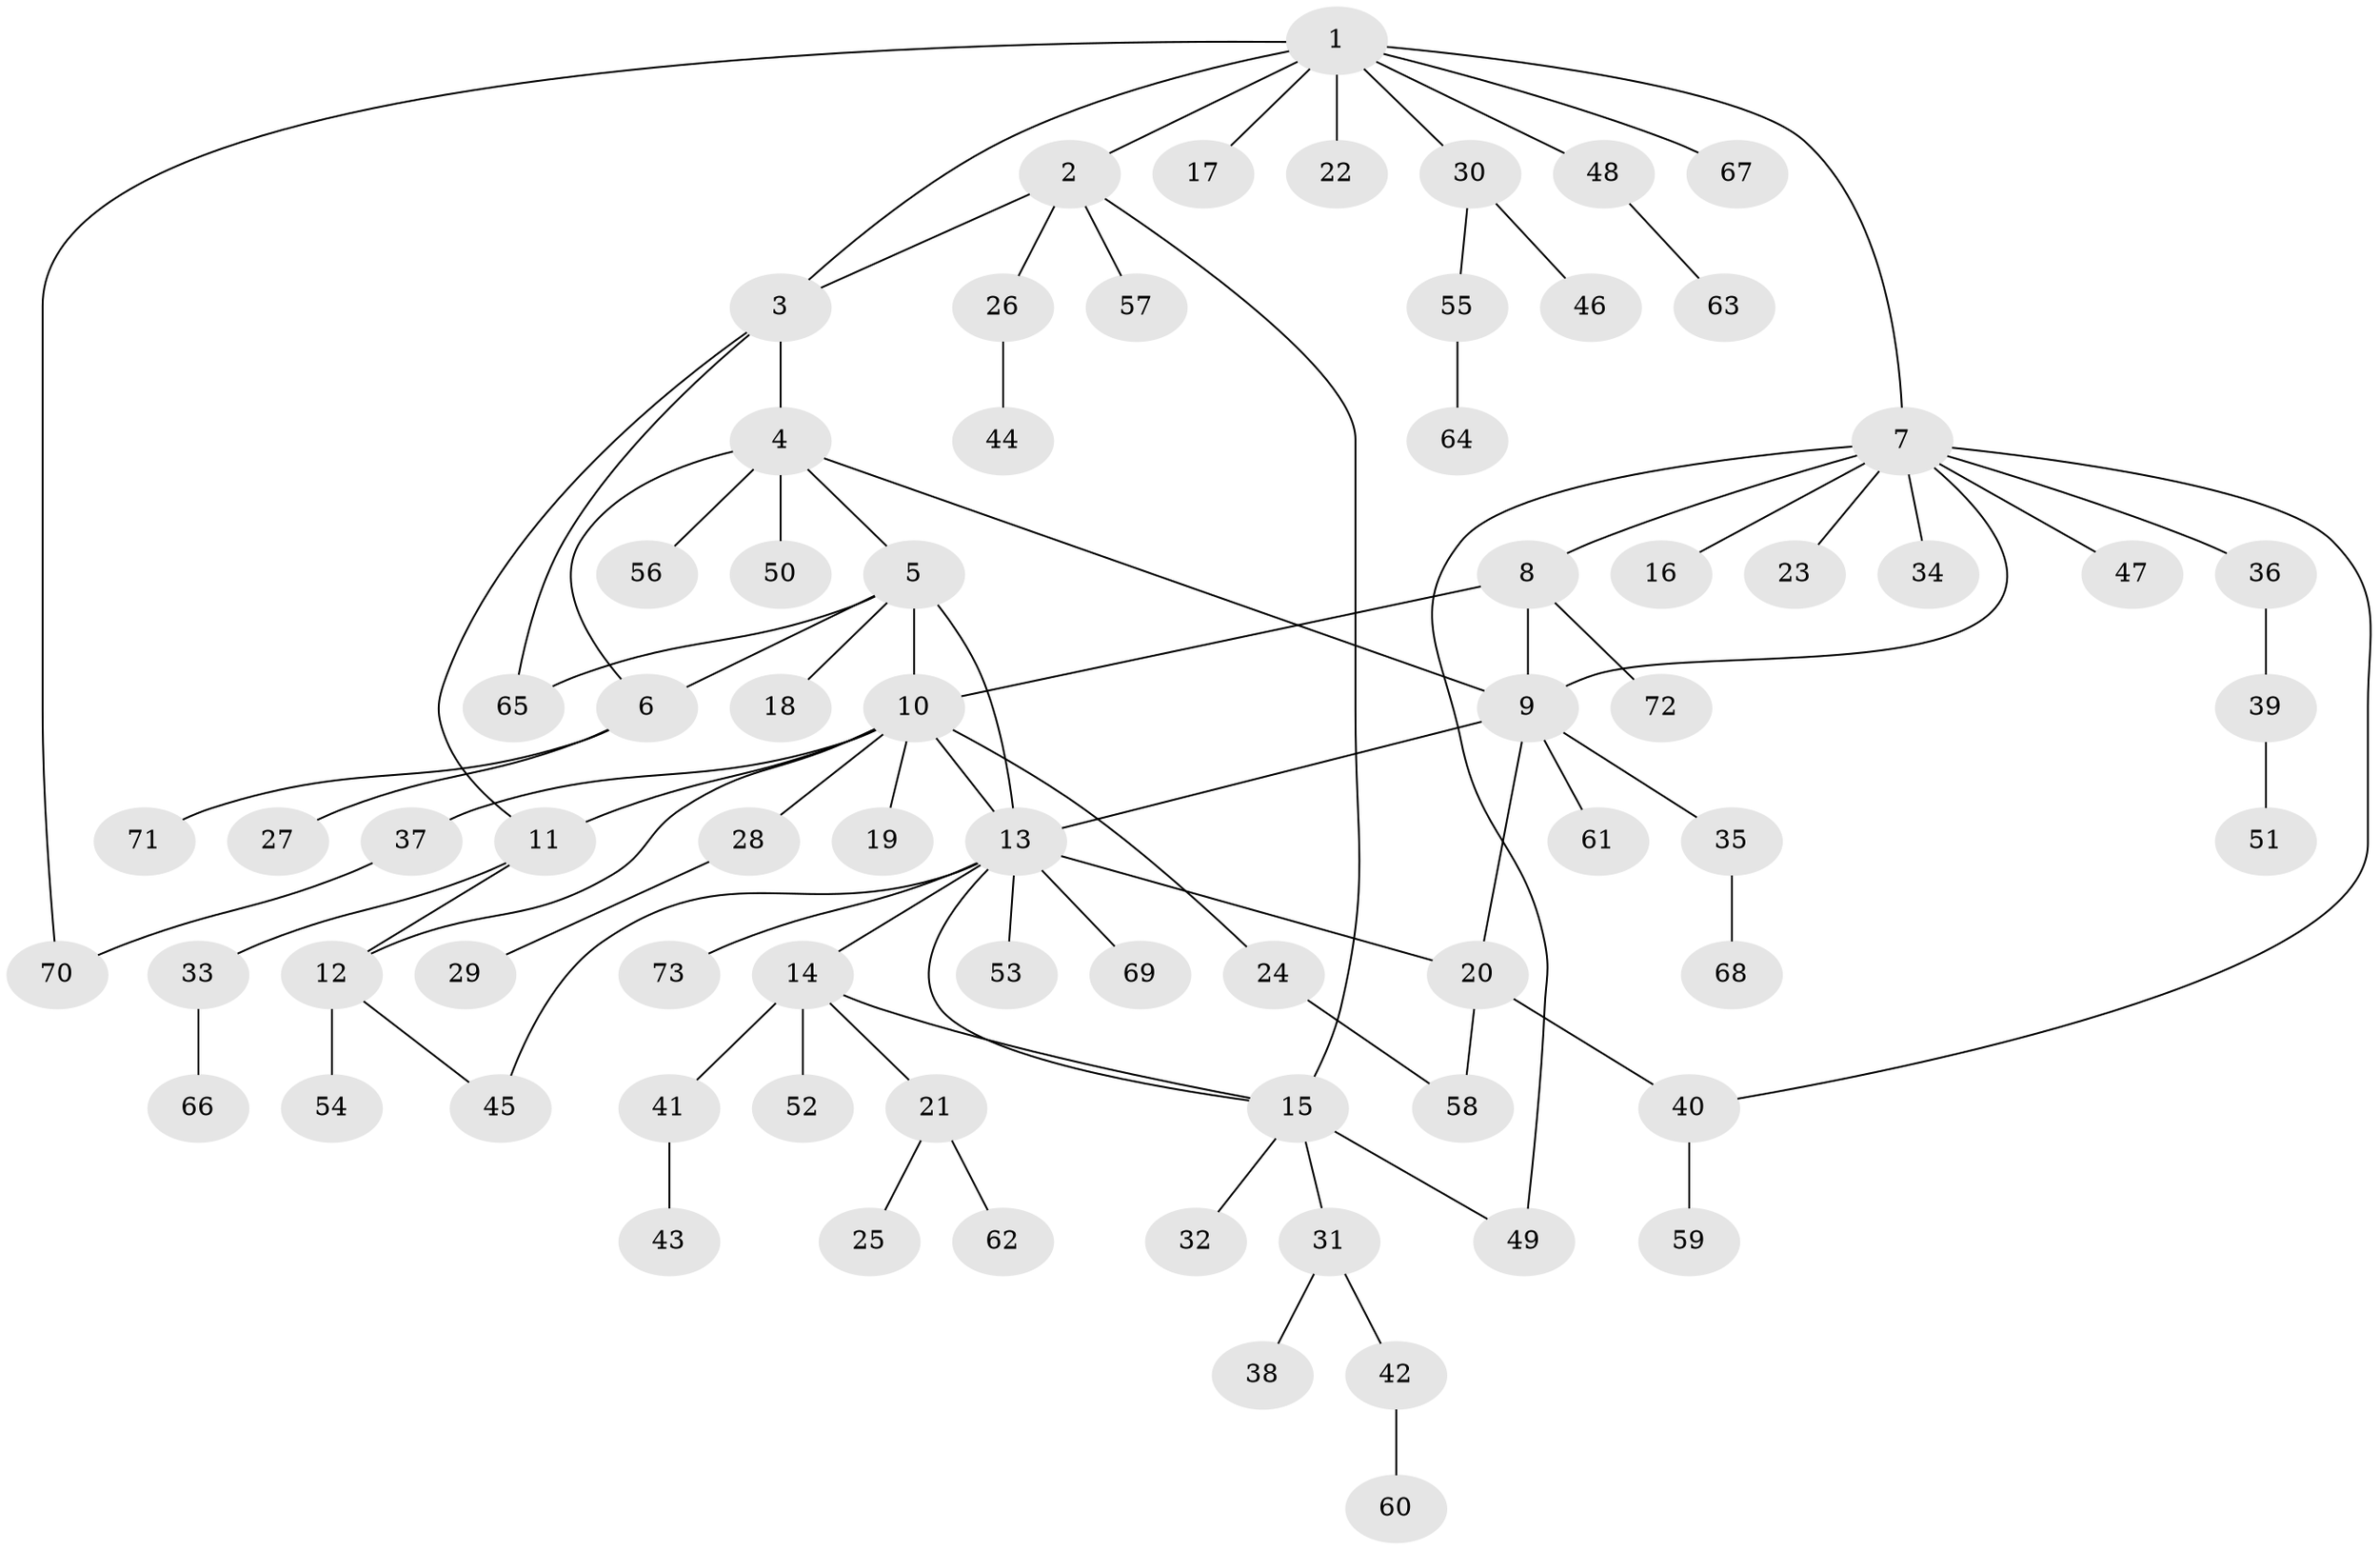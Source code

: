 // coarse degree distribution, {11: 0.02, 4: 0.08, 7: 0.04, 9: 0.02, 10: 0.02, 13: 0.02, 3: 0.04, 1: 0.58, 2: 0.18}
// Generated by graph-tools (version 1.1) at 2025/24/03/03/25 07:24:10]
// undirected, 73 vertices, 90 edges
graph export_dot {
graph [start="1"]
  node [color=gray90,style=filled];
  1;
  2;
  3;
  4;
  5;
  6;
  7;
  8;
  9;
  10;
  11;
  12;
  13;
  14;
  15;
  16;
  17;
  18;
  19;
  20;
  21;
  22;
  23;
  24;
  25;
  26;
  27;
  28;
  29;
  30;
  31;
  32;
  33;
  34;
  35;
  36;
  37;
  38;
  39;
  40;
  41;
  42;
  43;
  44;
  45;
  46;
  47;
  48;
  49;
  50;
  51;
  52;
  53;
  54;
  55;
  56;
  57;
  58;
  59;
  60;
  61;
  62;
  63;
  64;
  65;
  66;
  67;
  68;
  69;
  70;
  71;
  72;
  73;
  1 -- 2;
  1 -- 3;
  1 -- 7;
  1 -- 17;
  1 -- 22;
  1 -- 30;
  1 -- 48;
  1 -- 67;
  1 -- 70;
  2 -- 3;
  2 -- 15;
  2 -- 26;
  2 -- 57;
  3 -- 4;
  3 -- 11;
  3 -- 65;
  4 -- 5;
  4 -- 6;
  4 -- 9;
  4 -- 50;
  4 -- 56;
  5 -- 6;
  5 -- 10;
  5 -- 13;
  5 -- 18;
  5 -- 65;
  6 -- 27;
  6 -- 71;
  7 -- 8;
  7 -- 9;
  7 -- 16;
  7 -- 23;
  7 -- 34;
  7 -- 36;
  7 -- 40;
  7 -- 47;
  7 -- 49;
  8 -- 9;
  8 -- 10;
  8 -- 72;
  9 -- 13;
  9 -- 20;
  9 -- 35;
  9 -- 61;
  10 -- 11;
  10 -- 12;
  10 -- 13;
  10 -- 19;
  10 -- 24;
  10 -- 28;
  10 -- 37;
  11 -- 12;
  11 -- 33;
  12 -- 45;
  12 -- 54;
  13 -- 14;
  13 -- 15;
  13 -- 20;
  13 -- 45;
  13 -- 53;
  13 -- 69;
  13 -- 73;
  14 -- 15;
  14 -- 21;
  14 -- 41;
  14 -- 52;
  15 -- 31;
  15 -- 32;
  15 -- 49;
  20 -- 40;
  20 -- 58;
  21 -- 25;
  21 -- 62;
  24 -- 58;
  26 -- 44;
  28 -- 29;
  30 -- 46;
  30 -- 55;
  31 -- 38;
  31 -- 42;
  33 -- 66;
  35 -- 68;
  36 -- 39;
  37 -- 70;
  39 -- 51;
  40 -- 59;
  41 -- 43;
  42 -- 60;
  48 -- 63;
  55 -- 64;
}
